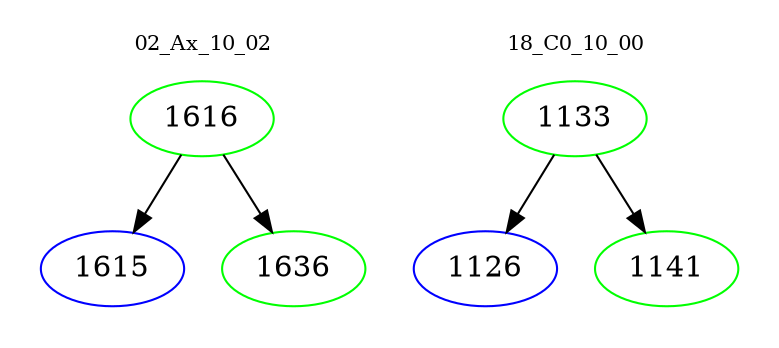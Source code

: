 digraph{
subgraph cluster_0 {
color = white
label = "02_Ax_10_02";
fontsize=10;
T0_1616 [label="1616", color="green"]
T0_1616 -> T0_1615 [color="black"]
T0_1615 [label="1615", color="blue"]
T0_1616 -> T0_1636 [color="black"]
T0_1636 [label="1636", color="green"]
}
subgraph cluster_1 {
color = white
label = "18_C0_10_00";
fontsize=10;
T1_1133 [label="1133", color="green"]
T1_1133 -> T1_1126 [color="black"]
T1_1126 [label="1126", color="blue"]
T1_1133 -> T1_1141 [color="black"]
T1_1141 [label="1141", color="green"]
}
}
